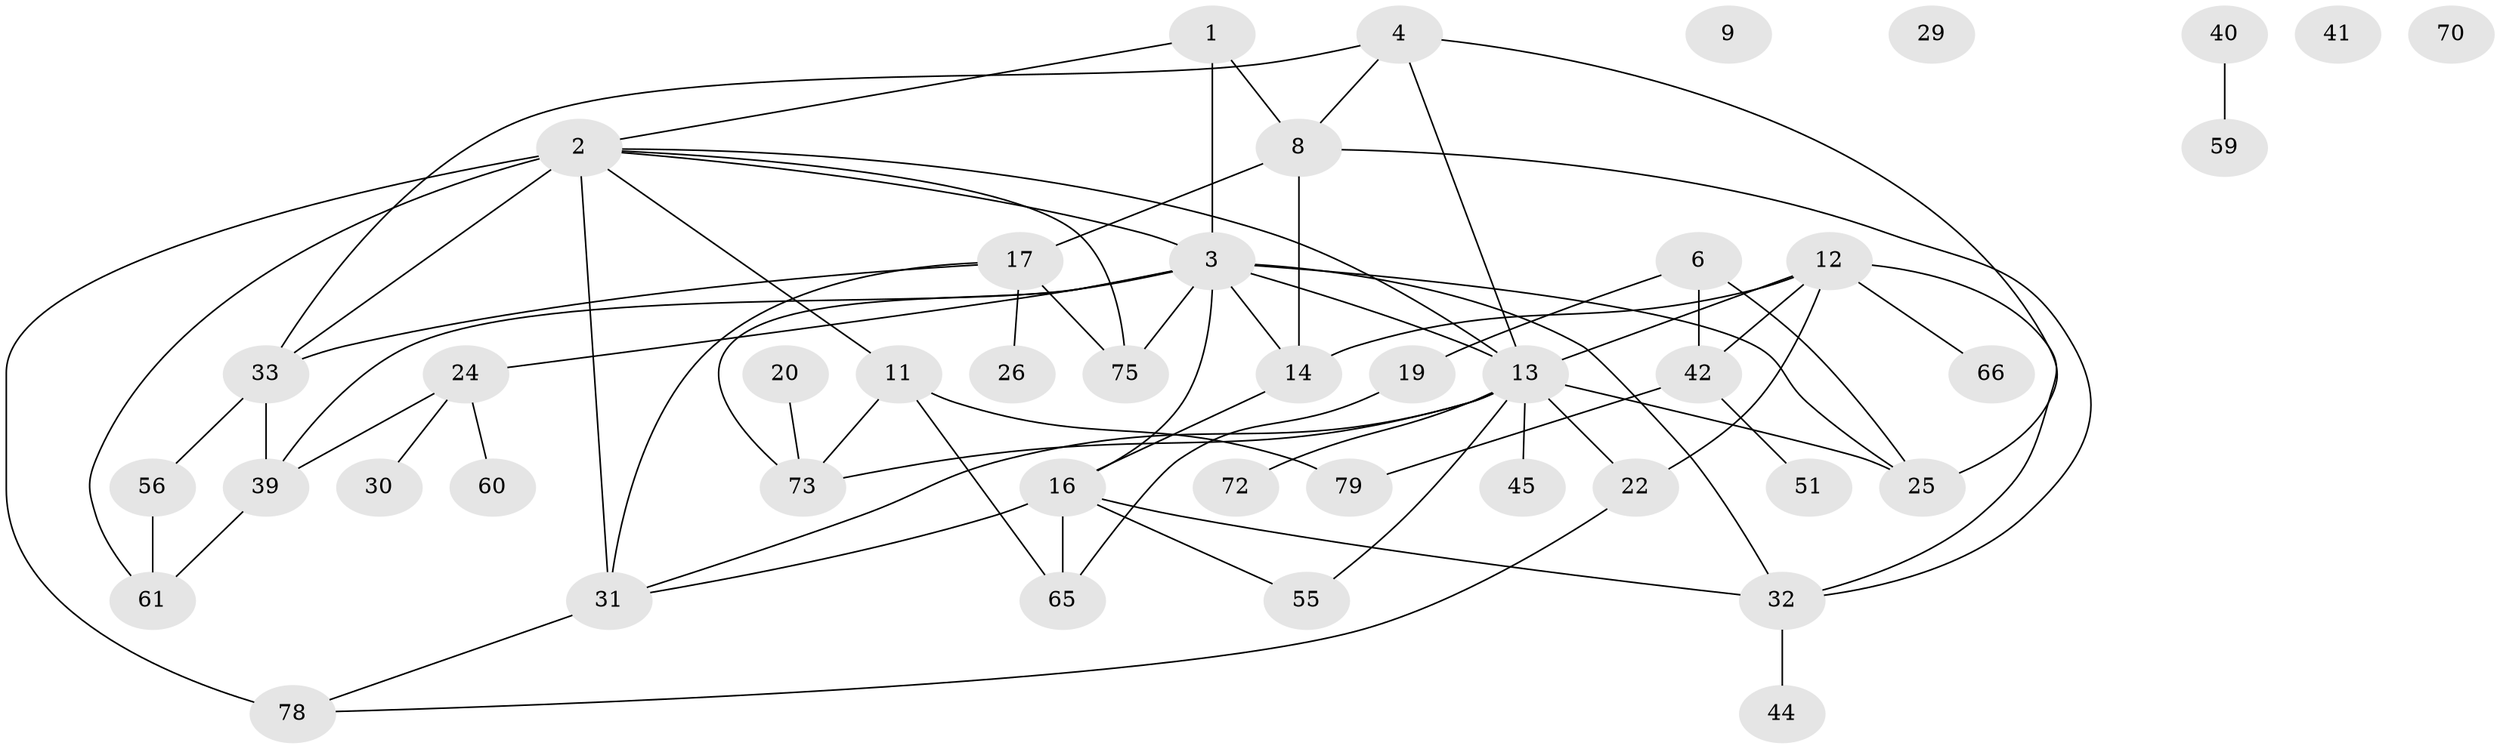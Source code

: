 // original degree distribution, {2: 0.24719101123595505, 5: 0.056179775280898875, 7: 0.02247191011235955, 3: 0.19101123595505617, 4: 0.2247191011235955, 0: 0.0449438202247191, 1: 0.1797752808988764, 6: 0.033707865168539325}
// Generated by graph-tools (version 1.1) at 2025/12/03/09/25 04:12:55]
// undirected, 44 vertices, 70 edges
graph export_dot {
graph [start="1"]
  node [color=gray90,style=filled];
  1 [super="+57"];
  2 [super="+28+87+5+48"];
  3 [super="+80+10"];
  4 [super="+35"];
  6 [super="+7"];
  8 [super="+89+50"];
  9;
  11 [super="+88"];
  12 [super="+23"];
  13 [super="+15+18"];
  14 [super="+52"];
  16 [super="+62+43+27"];
  17 [super="+53+67"];
  19 [super="+49"];
  20;
  22 [super="+36"];
  24 [super="+77+46+74"];
  25 [super="+34"];
  26;
  29;
  30 [super="+38"];
  31 [super="+68"];
  32 [super="+54"];
  33 [super="+69"];
  39;
  40;
  41;
  42 [super="+47"];
  44;
  45;
  51;
  55 [super="+64"];
  56;
  59;
  60;
  61 [super="+71"];
  65 [super="+83"];
  66;
  70;
  72;
  73;
  75;
  78 [super="+81"];
  79 [super="+86"];
  1 -- 2;
  1 -- 3;
  1 -- 8;
  2 -- 75;
  2 -- 3;
  2 -- 61;
  2 -- 11;
  2 -- 13;
  2 -- 31 [weight=2];
  2 -- 78 [weight=2];
  2 -- 33;
  3 -- 32;
  3 -- 39;
  3 -- 73;
  3 -- 16 [weight=2];
  3 -- 75;
  3 -- 13;
  3 -- 14;
  3 -- 24;
  3 -- 25;
  4 -- 25;
  4 -- 33;
  4 -- 8;
  4 -- 13;
  6 -- 42;
  6 -- 19;
  6 -- 25;
  8 -- 32;
  8 -- 17;
  8 -- 14;
  11 -- 73;
  11 -- 79;
  11 -- 65;
  12 -- 32;
  12 -- 66;
  12 -- 22;
  12 -- 42;
  12 -- 13;
  12 -- 14;
  13 -- 45;
  13 -- 22;
  13 -- 72;
  13 -- 73;
  13 -- 55;
  13 -- 25;
  13 -- 31;
  14 -- 16 [weight=2];
  16 -- 65 [weight=2];
  16 -- 55;
  16 -- 31;
  16 -- 32;
  17 -- 26;
  17 -- 75 [weight=2];
  17 -- 33;
  17 -- 31;
  19 -- 65;
  20 -- 73;
  22 -- 78;
  24 -- 30;
  24 -- 60;
  24 -- 39;
  31 -- 78;
  32 -- 44;
  33 -- 39;
  33 -- 56;
  39 -- 61;
  40 -- 59;
  42 -- 51;
  42 -- 79;
  56 -- 61;
}
